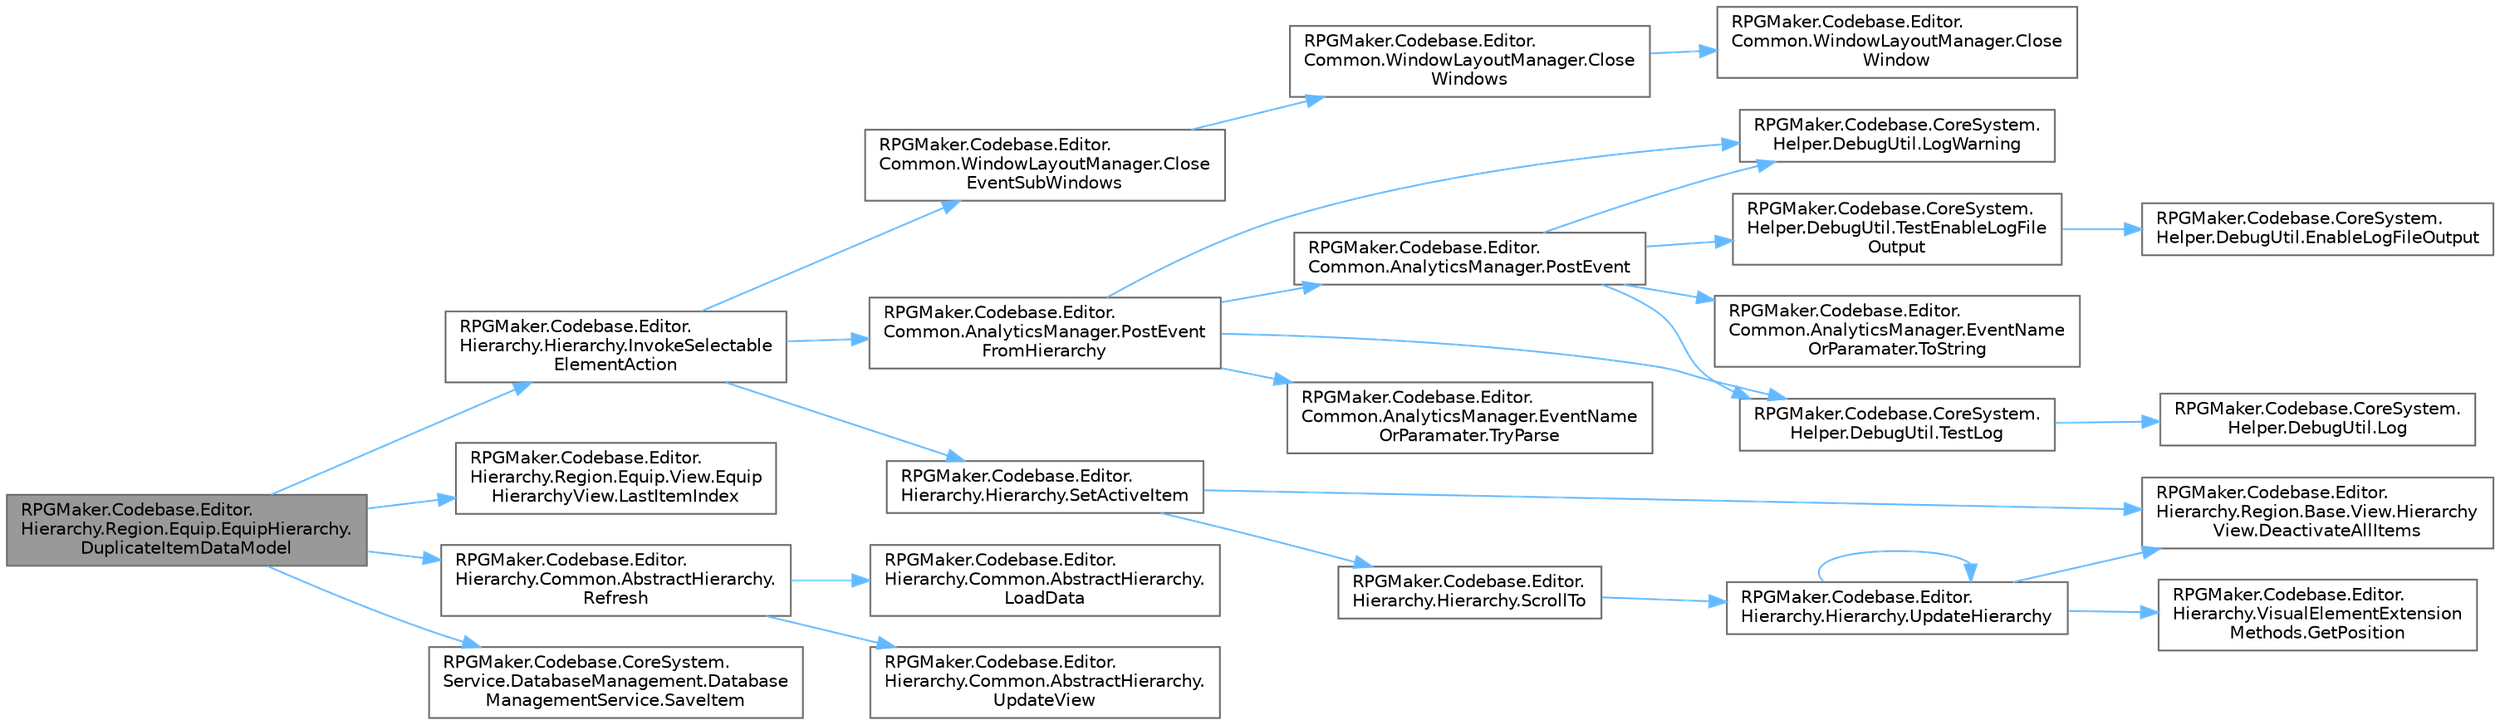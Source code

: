 digraph "RPGMaker.Codebase.Editor.Hierarchy.Region.Equip.EquipHierarchy.DuplicateItemDataModel"
{
 // LATEX_PDF_SIZE
  bgcolor="transparent";
  edge [fontname=Helvetica,fontsize=10,labelfontname=Helvetica,labelfontsize=10];
  node [fontname=Helvetica,fontsize=10,shape=box,height=0.2,width=0.4];
  rankdir="LR";
  Node1 [id="Node000001",label="RPGMaker.Codebase.Editor.\lHierarchy.Region.Equip.EquipHierarchy.\lDuplicateItemDataModel",height=0.2,width=0.4,color="gray40", fillcolor="grey60", style="filled", fontcolor="black",tooltip="アイテムのコピー＆貼り付け処理"];
  Node1 -> Node2 [id="edge1_Node000001_Node000002",color="steelblue1",style="solid",tooltip=" "];
  Node2 [id="Node000002",label="RPGMaker.Codebase.Editor.\lHierarchy.Hierarchy.InvokeSelectable\lElementAction",height=0.2,width=0.4,color="grey40", fillcolor="white", style="filled",URL="$de/ddc/class_r_p_g_maker_1_1_codebase_1_1_editor_1_1_hierarchy_1_1_hierarchy.html#a204d652b4f8c35ba25edc111bdc08cf6",tooltip="ヒエラルキー中のボタンがクリックされた。"];
  Node2 -> Node3 [id="edge2_Node000002_Node000003",color="steelblue1",style="solid",tooltip=" "];
  Node3 [id="Node000003",label="RPGMaker.Codebase.Editor.\lCommon.WindowLayoutManager.Close\lEventSubWindows",height=0.2,width=0.4,color="grey40", fillcolor="white", style="filled",URL="$d1/dcb/class_r_p_g_maker_1_1_codebase_1_1_editor_1_1_common_1_1_window_layout_manager.html#a21c2d1ee8437567be46ea6385e9fb795",tooltip="イベント関連のウィンドウを閉じる。"];
  Node3 -> Node4 [id="edge3_Node000003_Node000004",color="steelblue1",style="solid",tooltip=" "];
  Node4 [id="Node000004",label="RPGMaker.Codebase.Editor.\lCommon.WindowLayoutManager.Close\lWindows",height=0.2,width=0.4,color="grey40", fillcolor="white", style="filled",URL="$d1/dcb/class_r_p_g_maker_1_1_codebase_1_1_editor_1_1_common_1_1_window_layout_manager.html#ab62241fbd2d6bc7981dd510d9a026fec",tooltip="ウィンドウ（複数）を閉じる"];
  Node4 -> Node5 [id="edge4_Node000004_Node000005",color="steelblue1",style="solid",tooltip=" "];
  Node5 [id="Node000005",label="RPGMaker.Codebase.Editor.\lCommon.WindowLayoutManager.Close\lWindow",height=0.2,width=0.4,color="grey40", fillcolor="white", style="filled",URL="$d1/dcb/class_r_p_g_maker_1_1_codebase_1_1_editor_1_1_common_1_1_window_layout_manager.html#a57f6967903bb83daf5aadaf1a5a67d71",tooltip="ウィンドウを閉じる"];
  Node2 -> Node6 [id="edge5_Node000002_Node000006",color="steelblue1",style="solid",tooltip=" "];
  Node6 [id="Node000006",label="RPGMaker.Codebase.Editor.\lCommon.AnalyticsManager.PostEvent\lFromHierarchy",height=0.2,width=0.4,color="grey40", fillcolor="white", style="filled",URL="$d1/dd9/class_r_p_g_maker_1_1_codebase_1_1_editor_1_1_common_1_1_analytics_manager.html#ae9b30018a3ac013146bfb8a6d0b82dd9",tooltip="\"AnalyticsTag__{イベント名}__{イベントパラメータ}\"という名のクラスが設定してあるVisualElementをHierarchyの 親方向に探していき、最初に見つけたものの『イベント..."];
  Node6 -> Node7 [id="edge6_Node000006_Node000007",color="steelblue1",style="solid",tooltip=" "];
  Node7 [id="Node000007",label="RPGMaker.Codebase.CoreSystem.\lHelper.DebugUtil.LogWarning",height=0.2,width=0.4,color="grey40", fillcolor="white", style="filled",URL="$d0/dba/class_r_p_g_maker_1_1_codebase_1_1_core_system_1_1_helper_1_1_debug_util.html#a6f68e12e2f77835f0734dde740a47814",tooltip="オブジェクトを文字列化して警告メッセージをUnityコンソールに表示する。"];
  Node6 -> Node8 [id="edge7_Node000006_Node000008",color="steelblue1",style="solid",tooltip=" "];
  Node8 [id="Node000008",label="RPGMaker.Codebase.Editor.\lCommon.AnalyticsManager.PostEvent",height=0.2,width=0.4,color="grey40", fillcolor="white", style="filled",URL="$d1/dd9/class_r_p_g_maker_1_1_codebase_1_1_editor_1_1_common_1_1_analytics_manager.html#ac9c8eb375170074c4c9fa7380bb0e2f0",tooltip=" "];
  Node8 -> Node7 [id="edge8_Node000008_Node000007",color="steelblue1",style="solid",tooltip=" "];
  Node8 -> Node9 [id="edge9_Node000008_Node000009",color="steelblue1",style="solid",tooltip=" "];
  Node9 [id="Node000009",label="RPGMaker.Codebase.CoreSystem.\lHelper.DebugUtil.TestEnableLogFile\lOutput",height=0.2,width=0.4,color="grey40", fillcolor="white", style="filled",URL="$d0/dba/class_r_p_g_maker_1_1_codebase_1_1_core_system_1_1_helper_1_1_debug_util.html#a3c92e24ab22e37895c85b170dced4b05",tooltip="デバッグ用ログをファイルに出力をするフラグを設定する。"];
  Node9 -> Node10 [id="edge10_Node000009_Node000010",color="steelblue1",style="solid",tooltip=" "];
  Node10 [id="Node000010",label="RPGMaker.Codebase.CoreSystem.\lHelper.DebugUtil.EnableLogFileOutput",height=0.2,width=0.4,color="grey40", fillcolor="white", style="filled",URL="$d0/dba/class_r_p_g_maker_1_1_codebase_1_1_core_system_1_1_helper_1_1_debug_util.html#aa7a83b1c2a4a5c9b605ac827ac953e0c",tooltip="デバッグ用ログをファイルに出力をするフラグを設定する。"];
  Node8 -> Node11 [id="edge11_Node000008_Node000011",color="steelblue1",style="solid",tooltip=" "];
  Node11 [id="Node000011",label="RPGMaker.Codebase.CoreSystem.\lHelper.DebugUtil.TestLog",height=0.2,width=0.4,color="grey40", fillcolor="white", style="filled",URL="$d0/dba/class_r_p_g_maker_1_1_codebase_1_1_core_system_1_1_helper_1_1_debug_util.html#a8f4bb360c1249e71a330db4ceb40d4a6",tooltip="オブジェクトを文字列化してUnityコンソールに表示する。"];
  Node11 -> Node12 [id="edge12_Node000011_Node000012",color="steelblue1",style="solid",tooltip=" "];
  Node12 [id="Node000012",label="RPGMaker.Codebase.CoreSystem.\lHelper.DebugUtil.Log",height=0.2,width=0.4,color="grey40", fillcolor="white", style="filled",URL="$d0/dba/class_r_p_g_maker_1_1_codebase_1_1_core_system_1_1_helper_1_1_debug_util.html#ae769554710c95a408921ec8596769145",tooltip="オブジェクトを文字列化してUnityコンソールに表示する。"];
  Node8 -> Node13 [id="edge13_Node000008_Node000013",color="steelblue1",style="solid",tooltip=" "];
  Node13 [id="Node000013",label="RPGMaker.Codebase.Editor.\lCommon.AnalyticsManager.EventName\lOrParamater.ToString",height=0.2,width=0.4,color="grey40", fillcolor="white", style="filled",URL="$d5/d47/class_r_p_g_maker_1_1_codebase_1_1_editor_1_1_common_1_1_analytics_manager_1_1_event_name_or_paramater.html#ab858ced173906c96d2bf928e04afe2d7",tooltip=" "];
  Node6 -> Node11 [id="edge14_Node000006_Node000011",color="steelblue1",style="solid",tooltip=" "];
  Node6 -> Node14 [id="edge15_Node000006_Node000014",color="steelblue1",style="solid",tooltip=" "];
  Node14 [id="Node000014",label="RPGMaker.Codebase.Editor.\lCommon.AnalyticsManager.EventName\lOrParamater.TryParse",height=0.2,width=0.4,color="grey40", fillcolor="white", style="filled",URL="$d5/d47/class_r_p_g_maker_1_1_codebase_1_1_editor_1_1_common_1_1_analytics_manager_1_1_event_name_or_paramater.html#a8dad32826af17611365e25553555cfae",tooltip=" "];
  Node2 -> Node15 [id="edge16_Node000002_Node000015",color="steelblue1",style="solid",tooltip=" "];
  Node15 [id="Node000015",label="RPGMaker.Codebase.Editor.\lHierarchy.Hierarchy.SetActiveItem",height=0.2,width=0.4,color="grey40", fillcolor="white", style="filled",URL="$de/ddc/class_r_p_g_maker_1_1_codebase_1_1_editor_1_1_hierarchy_1_1_hierarchy.html#a78390409a6c628cd7d2e25482926e936",tooltip="Hierarchy内の項目をActiveにし、親Foldoutを全てオープンする"];
  Node15 -> Node16 [id="edge17_Node000015_Node000016",color="steelblue1",style="solid",tooltip=" "];
  Node16 [id="Node000016",label="RPGMaker.Codebase.Editor.\lHierarchy.Region.Base.View.Hierarchy\lView.DeactivateAllItems",height=0.2,width=0.4,color="grey40", fillcolor="white", style="filled",URL="$d9/d38/class_r_p_g_maker_1_1_codebase_1_1_editor_1_1_hierarchy_1_1_region_1_1_base_1_1_view_1_1_hierarchy_view.html#a434996d8ef2d8841e3b3f36d34451f82",tooltip=" "];
  Node15 -> Node17 [id="edge18_Node000015_Node000017",color="steelblue1",style="solid",tooltip=" "];
  Node17 [id="Node000017",label="RPGMaker.Codebase.Editor.\lHierarchy.Hierarchy.ScrollTo",height=0.2,width=0.4,color="grey40", fillcolor="white", style="filled",URL="$de/ddc/class_r_p_g_maker_1_1_codebase_1_1_editor_1_1_hierarchy_1_1_hierarchy.html#a0f4ad0d7fcd6a0cc0123b3c1a7f0c6f0",tooltip="Hierarchy内を指定位置までスクロールする"];
  Node17 -> Node18 [id="edge19_Node000017_Node000018",color="steelblue1",style="solid",tooltip=" "];
  Node18 [id="Node000018",label="RPGMaker.Codebase.Editor.\lHierarchy.Hierarchy.UpdateHierarchy",height=0.2,width=0.4,color="grey40", fillcolor="white", style="filled",URL="$de/ddc/class_r_p_g_maker_1_1_codebase_1_1_editor_1_1_hierarchy_1_1_hierarchy.html#aa439982940c49376ea00de38dbdd1685",tooltip="Hierarchyのスクロール位置を設定する"];
  Node18 -> Node16 [id="edge20_Node000018_Node000016",color="steelblue1",style="solid",tooltip=" "];
  Node18 -> Node19 [id="edge21_Node000018_Node000019",color="steelblue1",style="solid",tooltip=" "];
  Node19 [id="Node000019",label="RPGMaker.Codebase.Editor.\lHierarchy.VisualElementExtension\lMethods.GetPosition",height=0.2,width=0.4,color="grey40", fillcolor="white", style="filled",URL="$dc/d14/class_r_p_g_maker_1_1_codebase_1_1_editor_1_1_hierarchy_1_1_visual_element_extension_methods.html#aa16be2b17607f0ac57e48b5ed59a7ebe",tooltip=" "];
  Node18 -> Node18 [id="edge22_Node000018_Node000018",color="steelblue1",style="solid",tooltip=" "];
  Node1 -> Node20 [id="edge23_Node000001_Node000020",color="steelblue1",style="solid",tooltip=" "];
  Node20 [id="Node000020",label="RPGMaker.Codebase.Editor.\lHierarchy.Region.Equip.View.Equip\lHierarchyView.LastItemIndex",height=0.2,width=0.4,color="grey40", fillcolor="white", style="filled",URL="$d9/dfc/class_r_p_g_maker_1_1_codebase_1_1_editor_1_1_hierarchy_1_1_region_1_1_equip_1_1_view_1_1_equip_hierarchy_view.html#ae52b9beb82afd60b86c718574f0f2901",tooltip="最終選択していたアイテムを返却"];
  Node1 -> Node21 [id="edge24_Node000001_Node000021",color="steelblue1",style="solid",tooltip=" "];
  Node21 [id="Node000021",label="RPGMaker.Codebase.Editor.\lHierarchy.Common.AbstractHierarchy.\lRefresh",height=0.2,width=0.4,color="grey40", fillcolor="white", style="filled",URL="$d2/ddd/class_r_p_g_maker_1_1_codebase_1_1_editor_1_1_hierarchy_1_1_common_1_1_abstract_hierarchy.html#a02b9adc25314925dcc82eac3682f5132",tooltip="更新処理"];
  Node21 -> Node22 [id="edge25_Node000021_Node000022",color="steelblue1",style="solid",tooltip=" "];
  Node22 [id="Node000022",label="RPGMaker.Codebase.Editor.\lHierarchy.Common.AbstractHierarchy.\lLoadData",height=0.2,width=0.4,color="grey40", fillcolor="white", style="filled",URL="$d2/ddd/class_r_p_g_maker_1_1_codebase_1_1_editor_1_1_hierarchy_1_1_common_1_1_abstract_hierarchy.html#ad7f486356e18cb389ed11b1267f14f5b",tooltip="データの読込"];
  Node21 -> Node23 [id="edge26_Node000021_Node000023",color="steelblue1",style="solid",tooltip=" "];
  Node23 [id="Node000023",label="RPGMaker.Codebase.Editor.\lHierarchy.Common.AbstractHierarchy.\lUpdateView",height=0.2,width=0.4,color="grey40", fillcolor="white", style="filled",URL="$d2/ddd/class_r_p_g_maker_1_1_codebase_1_1_editor_1_1_hierarchy_1_1_common_1_1_abstract_hierarchy.html#a74ad99928233bcb63ead2de5e3b69093",tooltip="Viewの更新"];
  Node1 -> Node24 [id="edge27_Node000001_Node000024",color="steelblue1",style="solid",tooltip=" "];
  Node24 [id="Node000024",label="RPGMaker.Codebase.CoreSystem.\lService.DatabaseManagement.Database\lManagementService.SaveItem",height=0.2,width=0.4,color="grey40", fillcolor="white", style="filled",URL="$db/db0/class_r_p_g_maker_1_1_codebase_1_1_core_system_1_1_service_1_1_database_management_1_1_database_management_service.html#a769b700f5abea9563f29d955e07b32a2",tooltip="😁 アイテム保存"];
}

